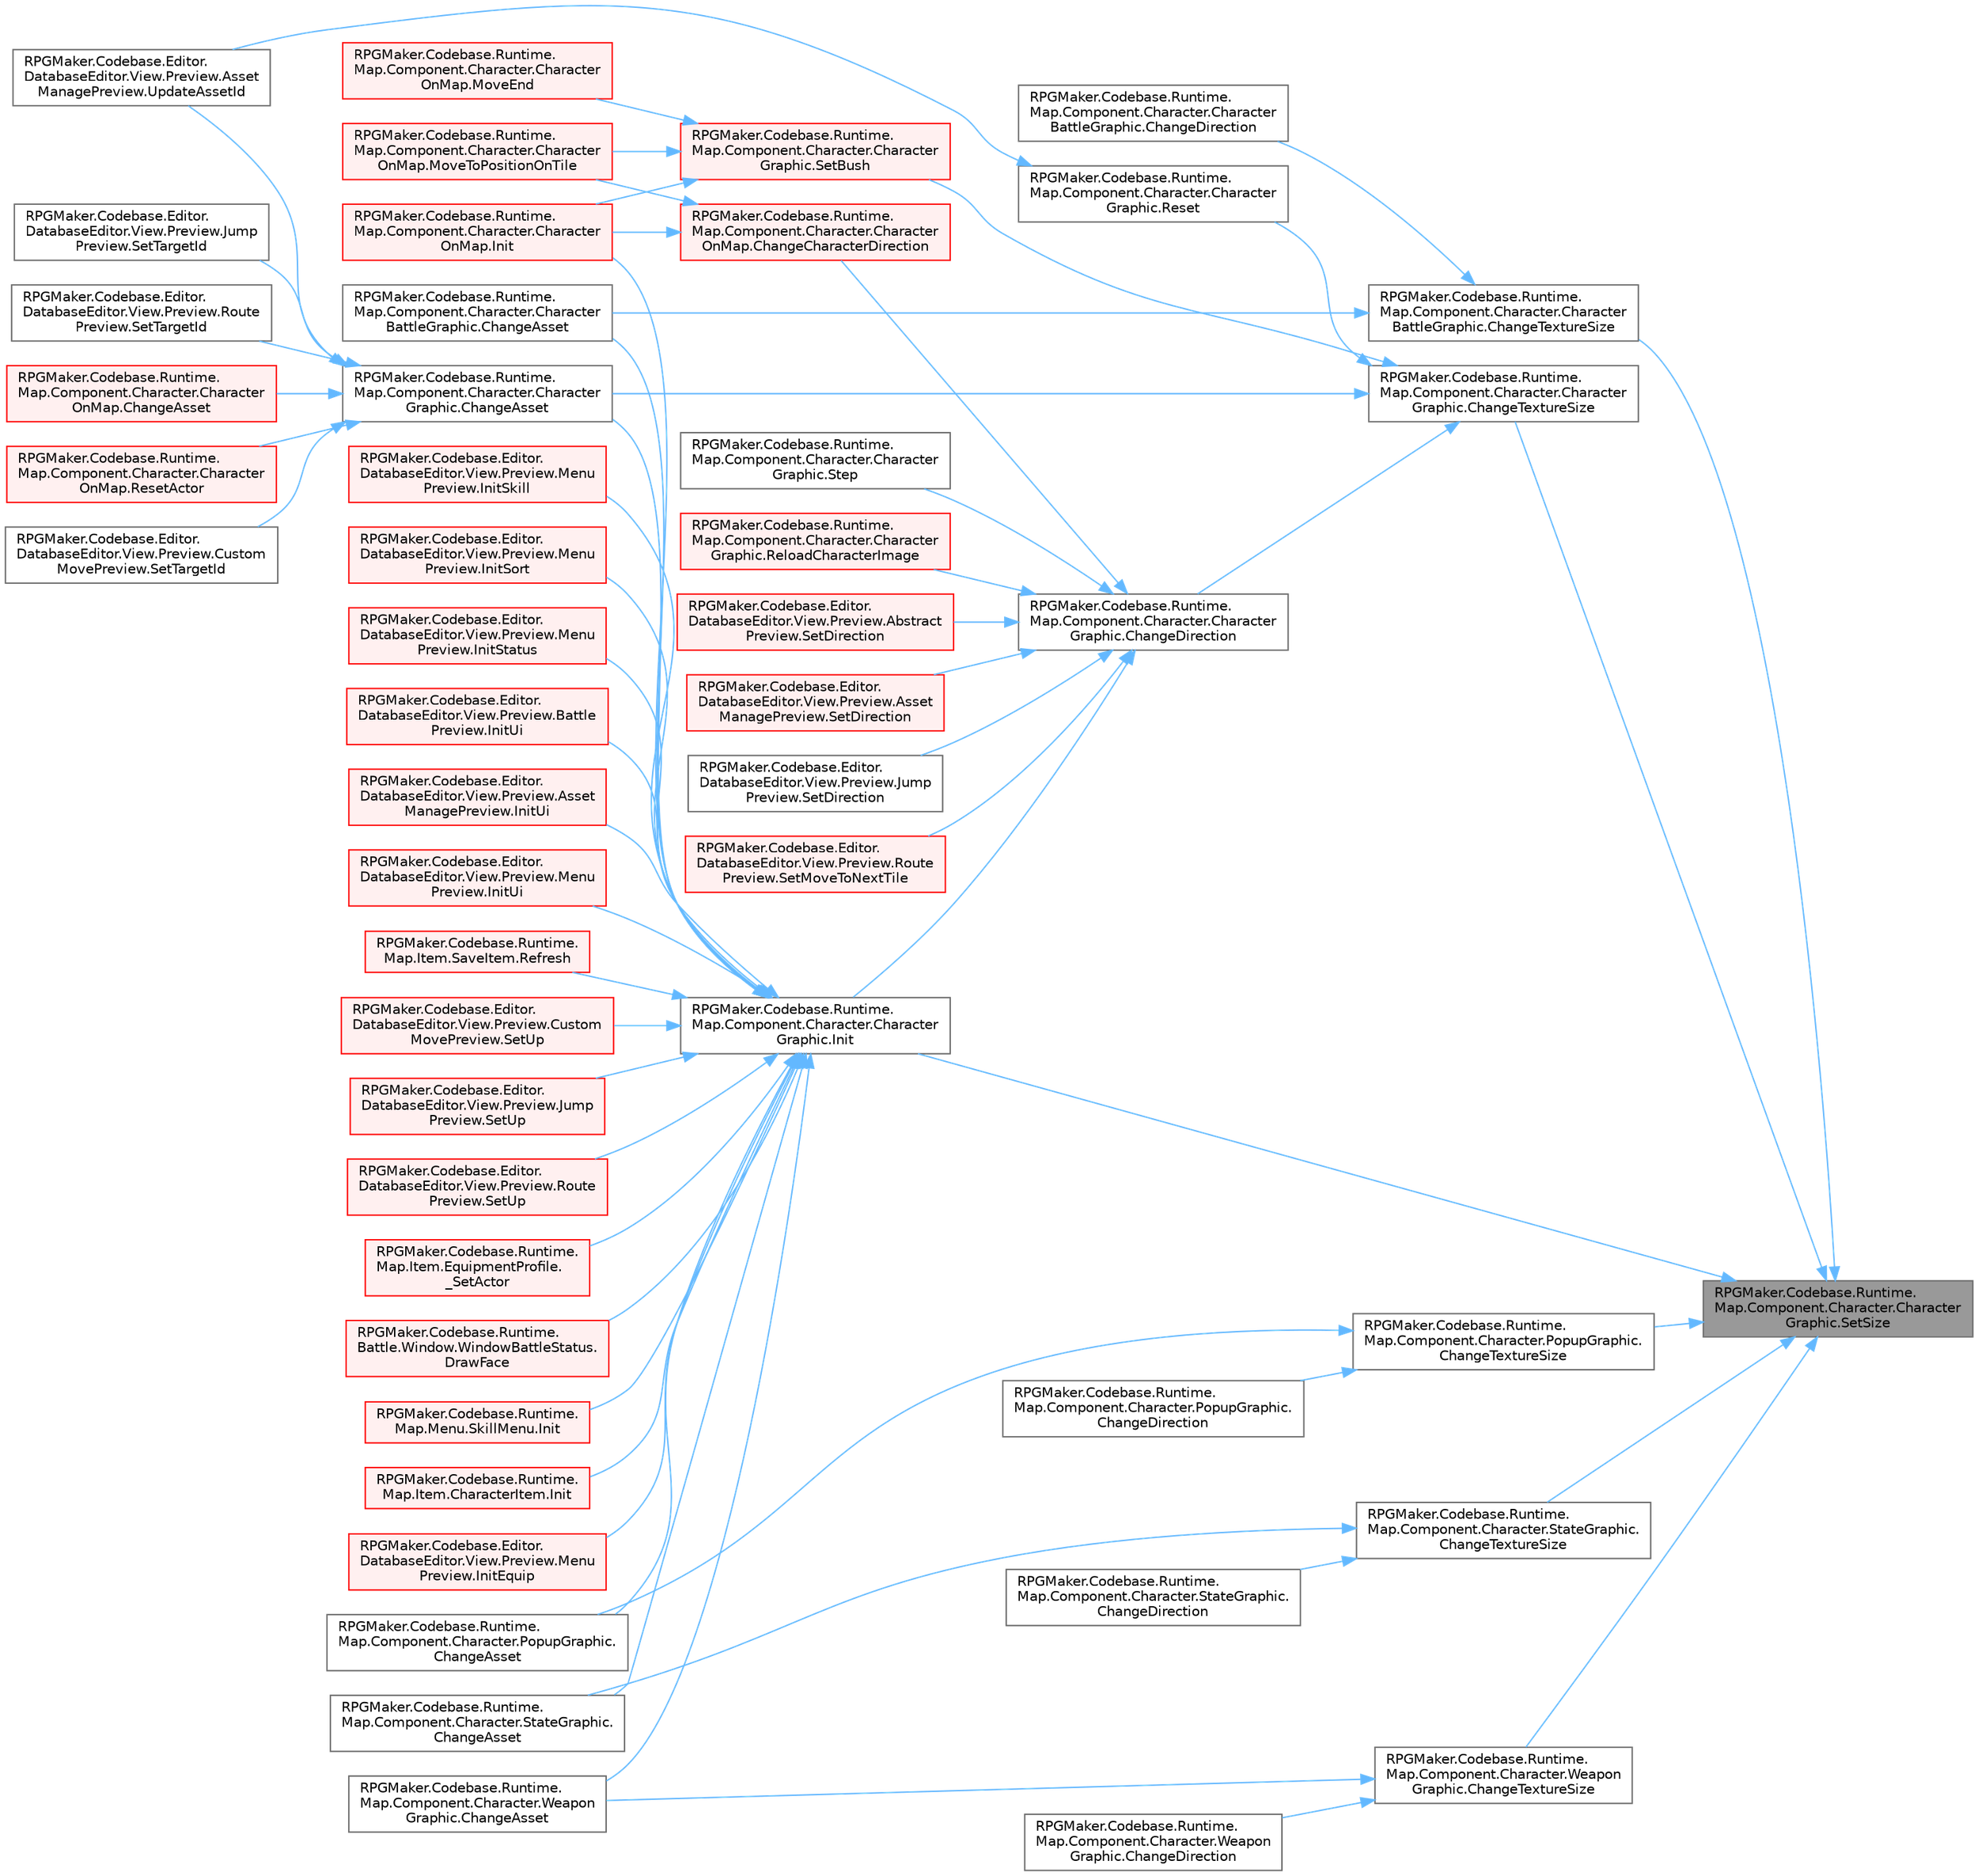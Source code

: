 digraph "RPGMaker.Codebase.Runtime.Map.Component.Character.CharacterGraphic.SetSize"
{
 // LATEX_PDF_SIZE
  bgcolor="transparent";
  edge [fontname=Helvetica,fontsize=10,labelfontname=Helvetica,labelfontsize=10];
  node [fontname=Helvetica,fontsize=10,shape=box,height=0.2,width=0.4];
  rankdir="RL";
  Node1 [id="Node000001",label="RPGMaker.Codebase.Runtime.\lMap.Component.Character.Character\lGraphic.SetSize",height=0.2,width=0.4,color="gray40", fillcolor="grey60", style="filled", fontcolor="black",tooltip="サイズ設定(1.0が100%)"];
  Node1 -> Node2 [id="edge1_Node000001_Node000002",dir="back",color="steelblue1",style="solid",tooltip=" "];
  Node2 [id="Node000002",label="RPGMaker.Codebase.Runtime.\lMap.Component.Character.Character\lBattleGraphic.ChangeTextureSize",height=0.2,width=0.4,color="grey40", fillcolor="white", style="filled",URL="$de/dcd/class_r_p_g_maker_1_1_codebase_1_1_runtime_1_1_map_1_1_component_1_1_character_1_1_character_battle_graphic.html#ac473aa2190fe2e4bcbeaa5f49331d2ad",tooltip=" "];
  Node2 -> Node3 [id="edge2_Node000002_Node000003",dir="back",color="steelblue1",style="solid",tooltip=" "];
  Node3 [id="Node000003",label="RPGMaker.Codebase.Runtime.\lMap.Component.Character.Character\lBattleGraphic.ChangeAsset",height=0.2,width=0.4,color="grey40", fillcolor="white", style="filled",URL="$de/dcd/class_r_p_g_maker_1_1_codebase_1_1_runtime_1_1_map_1_1_component_1_1_character_1_1_character_battle_graphic.html#a346f8f84882c3fd4ca0d00702dc26052",tooltip=" "];
  Node2 -> Node4 [id="edge3_Node000002_Node000004",dir="back",color="steelblue1",style="solid",tooltip=" "];
  Node4 [id="Node000004",label="RPGMaker.Codebase.Runtime.\lMap.Component.Character.Character\lBattleGraphic.ChangeDirection",height=0.2,width=0.4,color="grey40", fillcolor="white", style="filled",URL="$de/dcd/class_r_p_g_maker_1_1_codebase_1_1_runtime_1_1_map_1_1_component_1_1_character_1_1_character_battle_graphic.html#a47c1655c39db1848477ac3dce174353c",tooltip=" "];
  Node1 -> Node5 [id="edge4_Node000001_Node000005",dir="back",color="steelblue1",style="solid",tooltip=" "];
  Node5 [id="Node000005",label="RPGMaker.Codebase.Runtime.\lMap.Component.Character.Character\lGraphic.ChangeTextureSize",height=0.2,width=0.4,color="grey40", fillcolor="white", style="filled",URL="$da/d44/class_r_p_g_maker_1_1_codebase_1_1_runtime_1_1_map_1_1_component_1_1_character_1_1_character_graphic.html#a989e537181ea19d26d9acd928ec8a5bb",tooltip=" "];
  Node5 -> Node6 [id="edge5_Node000005_Node000006",dir="back",color="steelblue1",style="solid",tooltip=" "];
  Node6 [id="Node000006",label="RPGMaker.Codebase.Runtime.\lMap.Component.Character.Character\lGraphic.ChangeAsset",height=0.2,width=0.4,color="grey40", fillcolor="white", style="filled",URL="$da/d44/class_r_p_g_maker_1_1_codebase_1_1_runtime_1_1_map_1_1_component_1_1_character_1_1_character_graphic.html#ad921b54f353042fff144583e441b7b62",tooltip=" "];
  Node6 -> Node7 [id="edge6_Node000006_Node000007",dir="back",color="steelblue1",style="solid",tooltip=" "];
  Node7 [id="Node000007",label="RPGMaker.Codebase.Runtime.\lMap.Component.Character.Character\lOnMap.ChangeAsset",height=0.2,width=0.4,color="red", fillcolor="#FFF0F0", style="filled",URL="$d0/dad/class_r_p_g_maker_1_1_codebase_1_1_runtime_1_1_map_1_1_component_1_1_character_1_1_character_on_map.html#a41928ad79ad9f7867e1a03876e237d1c",tooltip=" "];
  Node6 -> Node16 [id="edge7_Node000006_Node000016",dir="back",color="steelblue1",style="solid",tooltip=" "];
  Node16 [id="Node000016",label="RPGMaker.Codebase.Runtime.\lMap.Component.Character.Character\lOnMap.ResetActor",height=0.2,width=0.4,color="red", fillcolor="#FFF0F0", style="filled",URL="$d0/dad/class_r_p_g_maker_1_1_codebase_1_1_runtime_1_1_map_1_1_component_1_1_character_1_1_character_on_map.html#a760a9cdc476ed0bed3bf3eec89886266",tooltip=" "];
  Node6 -> Node20 [id="edge8_Node000006_Node000020",dir="back",color="steelblue1",style="solid",tooltip=" "];
  Node20 [id="Node000020",label="RPGMaker.Codebase.Editor.\lDatabaseEditor.View.Preview.Custom\lMovePreview.SetTargetId",height=0.2,width=0.4,color="grey40", fillcolor="white", style="filled",URL="$d3/dc0/class_r_p_g_maker_1_1_codebase_1_1_editor_1_1_database_editor_1_1_view_1_1_preview_1_1_custom_move_preview.html#ac7050ee2f7129dc2f0fae8dab68a7be7",tooltip=" "];
  Node6 -> Node21 [id="edge9_Node000006_Node000021",dir="back",color="steelblue1",style="solid",tooltip=" "];
  Node21 [id="Node000021",label="RPGMaker.Codebase.Editor.\lDatabaseEditor.View.Preview.Jump\lPreview.SetTargetId",height=0.2,width=0.4,color="grey40", fillcolor="white", style="filled",URL="$da/d33/class_r_p_g_maker_1_1_codebase_1_1_editor_1_1_database_editor_1_1_view_1_1_preview_1_1_jump_preview.html#aab77f85d6189af00fd836b516f06b81a",tooltip=" "];
  Node6 -> Node22 [id="edge10_Node000006_Node000022",dir="back",color="steelblue1",style="solid",tooltip=" "];
  Node22 [id="Node000022",label="RPGMaker.Codebase.Editor.\lDatabaseEditor.View.Preview.Route\lPreview.SetTargetId",height=0.2,width=0.4,color="grey40", fillcolor="white", style="filled",URL="$d1/d5c/class_r_p_g_maker_1_1_codebase_1_1_editor_1_1_database_editor_1_1_view_1_1_preview_1_1_route_preview.html#a413f7d2204b5752d10502b1d783d2bd4",tooltip=" "];
  Node6 -> Node23 [id="edge11_Node000006_Node000023",dir="back",color="steelblue1",style="solid",tooltip=" "];
  Node23 [id="Node000023",label="RPGMaker.Codebase.Editor.\lDatabaseEditor.View.Preview.Asset\lManagePreview.UpdateAssetId",height=0.2,width=0.4,color="grey40", fillcolor="white", style="filled",URL="$d1/d66/class_r_p_g_maker_1_1_codebase_1_1_editor_1_1_database_editor_1_1_view_1_1_preview_1_1_asset_manage_preview.html#a18b2f9b84bd50c02140dc62de74916a1",tooltip=" "];
  Node5 -> Node24 [id="edge12_Node000005_Node000024",dir="back",color="steelblue1",style="solid",tooltip=" "];
  Node24 [id="Node000024",label="RPGMaker.Codebase.Runtime.\lMap.Component.Character.Character\lGraphic.ChangeDirection",height=0.2,width=0.4,color="grey40", fillcolor="white", style="filled",URL="$da/d44/class_r_p_g_maker_1_1_codebase_1_1_runtime_1_1_map_1_1_component_1_1_character_1_1_character_graphic.html#a8d5ab5c51f8f01da17e02ee445042c14",tooltip=" "];
  Node24 -> Node25 [id="edge13_Node000024_Node000025",dir="back",color="steelblue1",style="solid",tooltip=" "];
  Node25 [id="Node000025",label="RPGMaker.Codebase.Runtime.\lMap.Component.Character.Character\lOnMap.ChangeCharacterDirection",height=0.2,width=0.4,color="red", fillcolor="#FFF0F0", style="filled",URL="$d0/dad/class_r_p_g_maker_1_1_codebase_1_1_runtime_1_1_map_1_1_component_1_1_character_1_1_character_on_map.html#adfcb95a5cb4a72b7940a9260b208703e",tooltip="向きを変える"];
  Node25 -> Node108 [id="edge14_Node000025_Node000108",dir="back",color="steelblue1",style="solid",tooltip=" "];
  Node108 [id="Node000108",label="RPGMaker.Codebase.Runtime.\lMap.Component.Character.Character\lOnMap.Init",height=0.2,width=0.4,color="red", fillcolor="#FFF0F0", style="filled",URL="$d0/dad/class_r_p_g_maker_1_1_codebase_1_1_runtime_1_1_map_1_1_component_1_1_character_1_1_character_on_map.html#a27b8186e3612dc97d5609617b01a3f20",tooltip="初期化"];
  Node25 -> Node112 [id="edge15_Node000025_Node000112",dir="back",color="steelblue1",style="solid",tooltip=" "];
  Node112 [id="Node000112",label="RPGMaker.Codebase.Runtime.\lMap.Component.Character.Character\lOnMap.MoveToPositionOnTile",height=0.2,width=0.4,color="red", fillcolor="#FFF0F0", style="filled",URL="$d0/dad/class_r_p_g_maker_1_1_codebase_1_1_runtime_1_1_map_1_1_component_1_1_character_1_1_character_on_map.html#ad2d967761c9c99d601e1230d00f85606",tooltip="指定したタイルの位置へ移動する"];
  Node24 -> Node120 [id="edge16_Node000024_Node000120",dir="back",color="steelblue1",style="solid",tooltip=" "];
  Node120 [id="Node000120",label="RPGMaker.Codebase.Runtime.\lMap.Component.Character.Character\lGraphic.Init",height=0.2,width=0.4,color="grey40", fillcolor="white", style="filled",URL="$da/d44/class_r_p_g_maker_1_1_codebase_1_1_runtime_1_1_map_1_1_component_1_1_character_1_1_character_graphic.html#a2d910728c7f3bbfc4fc684ed3fd3d2b7",tooltip="初期化"];
  Node120 -> Node121 [id="edge17_Node000120_Node000121",dir="back",color="steelblue1",style="solid",tooltip=" "];
  Node121 [id="Node000121",label="RPGMaker.Codebase.Runtime.\lMap.Item.EquipmentProfile.\l_SetActor",height=0.2,width=0.4,color="red", fillcolor="#FFF0F0", style="filled",URL="$db/d19/class_r_p_g_maker_1_1_codebase_1_1_runtime_1_1_map_1_1_item_1_1_equipment_profile.html#ae5fc2d9f492ea45ceafe144ae3061ce7",tooltip="どのキャラクターを表示させるか"];
  Node120 -> Node3 [id="edge18_Node000120_Node000003",dir="back",color="steelblue1",style="solid",tooltip=" "];
  Node120 -> Node6 [id="edge19_Node000120_Node000006",dir="back",color="steelblue1",style="solid",tooltip=" "];
  Node120 -> Node137 [id="edge20_Node000120_Node000137",dir="back",color="steelblue1",style="solid",tooltip=" "];
  Node137 [id="Node000137",label="RPGMaker.Codebase.Runtime.\lMap.Component.Character.PopupGraphic.\lChangeAsset",height=0.2,width=0.4,color="grey40", fillcolor="white", style="filled",URL="$d8/d3c/class_r_p_g_maker_1_1_codebase_1_1_runtime_1_1_map_1_1_component_1_1_character_1_1_popup_graphic.html#abfdc67b11dc07ca46e6c5fc903251f32",tooltip=" "];
  Node120 -> Node138 [id="edge21_Node000120_Node000138",dir="back",color="steelblue1",style="solid",tooltip=" "];
  Node138 [id="Node000138",label="RPGMaker.Codebase.Runtime.\lMap.Component.Character.StateGraphic.\lChangeAsset",height=0.2,width=0.4,color="grey40", fillcolor="white", style="filled",URL="$da/daa/class_r_p_g_maker_1_1_codebase_1_1_runtime_1_1_map_1_1_component_1_1_character_1_1_state_graphic.html#a138c1f9f069c3ae4ebfa6c82a2584e40",tooltip=" "];
  Node120 -> Node139 [id="edge22_Node000120_Node000139",dir="back",color="steelblue1",style="solid",tooltip=" "];
  Node139 [id="Node000139",label="RPGMaker.Codebase.Runtime.\lMap.Component.Character.Weapon\lGraphic.ChangeAsset",height=0.2,width=0.4,color="grey40", fillcolor="white", style="filled",URL="$d7/d17/class_r_p_g_maker_1_1_codebase_1_1_runtime_1_1_map_1_1_component_1_1_character_1_1_weapon_graphic.html#ac3c9939adbf124ca7317023463061136",tooltip=" "];
  Node120 -> Node140 [id="edge23_Node000120_Node000140",dir="back",color="steelblue1",style="solid",tooltip=" "];
  Node140 [id="Node000140",label="RPGMaker.Codebase.Runtime.\lBattle.Window.WindowBattleStatus.\lDrawFace",height=0.2,width=0.4,color="red", fillcolor="#FFF0F0", style="filled",URL="$d6/daf/class_r_p_g_maker_1_1_codebase_1_1_runtime_1_1_battle_1_1_window_1_1_window_battle_status.html#acfd6eb1b5deddab4f28ec7e3742637d8",tooltip="😁 顔画像表示"];
  Node120 -> Node148 [id="edge24_Node000120_Node000148",dir="back",color="steelblue1",style="solid",tooltip=" "];
  Node148 [id="Node000148",label="RPGMaker.Codebase.Runtime.\lMap.Menu.SkillMenu.Init",height=0.2,width=0.4,color="red", fillcolor="#FFF0F0", style="filled",URL="$db/d40/class_r_p_g_maker_1_1_codebase_1_1_runtime_1_1_map_1_1_menu_1_1_skill_menu.html#a975d3a099f39f2d6dbade2fcf5a23cb1",tooltip="初期化処理"];
  Node120 -> Node153 [id="edge25_Node000120_Node000153",dir="back",color="steelblue1",style="solid",tooltip=" "];
  Node153 [id="Node000153",label="RPGMaker.Codebase.Runtime.\lMap.Item.CharacterItem.Init",height=0.2,width=0.4,color="red", fillcolor="#FFF0F0", style="filled",URL="$df/da0/class_r_p_g_maker_1_1_codebase_1_1_runtime_1_1_map_1_1_item_1_1_character_item.html#a8ee2b6c73f01a221abcbcf74ea1f6c53",tooltip=" "];
  Node120 -> Node108 [id="edge26_Node000120_Node000108",dir="back",color="steelblue1",style="solid",tooltip=" "];
  Node120 -> Node157 [id="edge27_Node000120_Node000157",dir="back",color="steelblue1",style="solid",tooltip=" "];
  Node157 [id="Node000157",label="RPGMaker.Codebase.Editor.\lDatabaseEditor.View.Preview.Menu\lPreview.InitEquip",height=0.2,width=0.4,color="red", fillcolor="#FFF0F0", style="filled",URL="$d8/dc3/class_r_p_g_maker_1_1_codebase_1_1_editor_1_1_database_editor_1_1_view_1_1_preview_1_1_menu_preview.html#ac0c9a18a69ff109972697dea16923a16",tooltip=" "];
  Node120 -> Node185 [id="edge28_Node000120_Node000185",dir="back",color="steelblue1",style="solid",tooltip=" "];
  Node185 [id="Node000185",label="RPGMaker.Codebase.Editor.\lDatabaseEditor.View.Preview.Menu\lPreview.InitSkill",height=0.2,width=0.4,color="red", fillcolor="#FFF0F0", style="filled",URL="$d8/dc3/class_r_p_g_maker_1_1_codebase_1_1_editor_1_1_database_editor_1_1_view_1_1_preview_1_1_menu_preview.html#a645e44a4db2e977a6bf1cd56ae769a27",tooltip=" "];
  Node120 -> Node186 [id="edge29_Node000120_Node000186",dir="back",color="steelblue1",style="solid",tooltip=" "];
  Node186 [id="Node000186",label="RPGMaker.Codebase.Editor.\lDatabaseEditor.View.Preview.Menu\lPreview.InitSort",height=0.2,width=0.4,color="red", fillcolor="#FFF0F0", style="filled",URL="$d8/dc3/class_r_p_g_maker_1_1_codebase_1_1_editor_1_1_database_editor_1_1_view_1_1_preview_1_1_menu_preview.html#a2ab1e323daeef07cff2834db9095a272",tooltip=" "];
  Node120 -> Node187 [id="edge30_Node000120_Node000187",dir="back",color="steelblue1",style="solid",tooltip=" "];
  Node187 [id="Node000187",label="RPGMaker.Codebase.Editor.\lDatabaseEditor.View.Preview.Menu\lPreview.InitStatus",height=0.2,width=0.4,color="red", fillcolor="#FFF0F0", style="filled",URL="$d8/dc3/class_r_p_g_maker_1_1_codebase_1_1_editor_1_1_database_editor_1_1_view_1_1_preview_1_1_menu_preview.html#aed625a749a0dd45a4ecaa0bbc0f71bc5",tooltip=" "];
  Node120 -> Node188 [id="edge31_Node000120_Node000188",dir="back",color="steelblue1",style="solid",tooltip=" "];
  Node188 [id="Node000188",label="RPGMaker.Codebase.Editor.\lDatabaseEditor.View.Preview.Battle\lPreview.InitUi",height=0.2,width=0.4,color="red", fillcolor="#FFF0F0", style="filled",URL="$d5/dc1/class_r_p_g_maker_1_1_codebase_1_1_editor_1_1_database_editor_1_1_view_1_1_preview_1_1_battle_preview.html#acd2576518b7b0468072346799bb1cf3b",tooltip="初期状態のUI設定"];
  Node120 -> Node189 [id="edge32_Node000120_Node000189",dir="back",color="steelblue1",style="solid",tooltip=" "];
  Node189 [id="Node000189",label="RPGMaker.Codebase.Editor.\lDatabaseEditor.View.Preview.Asset\lManagePreview.InitUi",height=0.2,width=0.4,color="red", fillcolor="#FFF0F0", style="filled",URL="$d1/d66/class_r_p_g_maker_1_1_codebase_1_1_editor_1_1_database_editor_1_1_view_1_1_preview_1_1_asset_manage_preview.html#ab7b6acd9b29c95577e181abfa59b7dc1",tooltip="初期状態のUI設定"];
  Node120 -> Node159 [id="edge33_Node000120_Node000159",dir="back",color="steelblue1",style="solid",tooltip=" "];
  Node159 [id="Node000159",label="RPGMaker.Codebase.Editor.\lDatabaseEditor.View.Preview.Menu\lPreview.InitUi",height=0.2,width=0.4,color="red", fillcolor="#FFF0F0", style="filled",URL="$d8/dc3/class_r_p_g_maker_1_1_codebase_1_1_editor_1_1_database_editor_1_1_view_1_1_preview_1_1_menu_preview.html#adb6941b72f1a0d132e0e5f4d5beb1005",tooltip="初期状態のUI設定"];
  Node120 -> Node190 [id="edge34_Node000120_Node000190",dir="back",color="steelblue1",style="solid",tooltip=" "];
  Node190 [id="Node000190",label="RPGMaker.Codebase.Runtime.\lMap.Item.SaveItem.Refresh",height=0.2,width=0.4,color="red", fillcolor="#FFF0F0", style="filled",URL="$d9/dcb/class_r_p_g_maker_1_1_codebase_1_1_runtime_1_1_map_1_1_item_1_1_save_item.html#a2ba070bf3bfaf1ac87ad9d6193ed52e2",tooltip="表示内容の更新"];
  Node120 -> Node198 [id="edge35_Node000120_Node000198",dir="back",color="steelblue1",style="solid",tooltip=" "];
  Node198 [id="Node000198",label="RPGMaker.Codebase.Editor.\lDatabaseEditor.View.Preview.Custom\lMovePreview.SetUp",height=0.2,width=0.4,color="red", fillcolor="#FFF0F0", style="filled",URL="$d3/dc0/class_r_p_g_maker_1_1_codebase_1_1_editor_1_1_database_editor_1_1_view_1_1_preview_1_1_custom_move_preview.html#a56e7fa77d099e2cd7a85ad304d0c7d18",tooltip=" "];
  Node120 -> Node200 [id="edge36_Node000120_Node000200",dir="back",color="steelblue1",style="solid",tooltip=" "];
  Node200 [id="Node000200",label="RPGMaker.Codebase.Editor.\lDatabaseEditor.View.Preview.Jump\lPreview.SetUp",height=0.2,width=0.4,color="red", fillcolor="#FFF0F0", style="filled",URL="$da/d33/class_r_p_g_maker_1_1_codebase_1_1_editor_1_1_database_editor_1_1_view_1_1_preview_1_1_jump_preview.html#aa10a4702dea604f8420173d105332291",tooltip=" "];
  Node120 -> Node202 [id="edge37_Node000120_Node000202",dir="back",color="steelblue1",style="solid",tooltip=" "];
  Node202 [id="Node000202",label="RPGMaker.Codebase.Editor.\lDatabaseEditor.View.Preview.Route\lPreview.SetUp",height=0.2,width=0.4,color="red", fillcolor="#FFF0F0", style="filled",URL="$d1/d5c/class_r_p_g_maker_1_1_codebase_1_1_editor_1_1_database_editor_1_1_view_1_1_preview_1_1_route_preview.html#ab0cc899b46d1083644597a3880d95e86",tooltip=" "];
  Node24 -> Node204 [id="edge38_Node000024_Node000204",dir="back",color="steelblue1",style="solid",tooltip=" "];
  Node204 [id="Node000204",label="RPGMaker.Codebase.Runtime.\lMap.Component.Character.Character\lGraphic.ReloadCharacterImage",height=0.2,width=0.4,color="red", fillcolor="#FFF0F0", style="filled",URL="$da/d44/class_r_p_g_maker_1_1_codebase_1_1_runtime_1_1_map_1_1_component_1_1_character_1_1_character_graphic.html#ab73405af03f2fa7ce9aa93cc8e491394",tooltip="キャラクターの画像を読み込み直す部分 読み込み直すassetsIDが入ります"];
  Node24 -> Node206 [id="edge39_Node000024_Node000206",dir="back",color="steelblue1",style="solid",tooltip=" "];
  Node206 [id="Node000206",label="RPGMaker.Codebase.Editor.\lDatabaseEditor.View.Preview.Abstract\lPreview.SetDirection",height=0.2,width=0.4,color="red", fillcolor="#FFF0F0", style="filled",URL="$d3/dfd/class_r_p_g_maker_1_1_codebase_1_1_editor_1_1_database_editor_1_1_view_1_1_preview_1_1_abstract_preview.html#a1e006ffcccc064281d50b5617f8791f1",tooltip=" "];
  Node24 -> Node211 [id="edge40_Node000024_Node000211",dir="back",color="steelblue1",style="solid",tooltip=" "];
  Node211 [id="Node000211",label="RPGMaker.Codebase.Editor.\lDatabaseEditor.View.Preview.Asset\lManagePreview.SetDirection",height=0.2,width=0.4,color="red", fillcolor="#FFF0F0", style="filled",URL="$d1/d66/class_r_p_g_maker_1_1_codebase_1_1_editor_1_1_database_editor_1_1_view_1_1_preview_1_1_asset_manage_preview.html#ae7680e7982529b66305925d0a91c63fb",tooltip=" "];
  Node24 -> Node213 [id="edge41_Node000024_Node000213",dir="back",color="steelblue1",style="solid",tooltip=" "];
  Node213 [id="Node000213",label="RPGMaker.Codebase.Editor.\lDatabaseEditor.View.Preview.Jump\lPreview.SetDirection",height=0.2,width=0.4,color="grey40", fillcolor="white", style="filled",URL="$da/d33/class_r_p_g_maker_1_1_codebase_1_1_editor_1_1_database_editor_1_1_view_1_1_preview_1_1_jump_preview.html#afa377cfe1a61c12c099d3c5197b8dd6a",tooltip=" "];
  Node24 -> Node214 [id="edge42_Node000024_Node000214",dir="back",color="steelblue1",style="solid",tooltip=" "];
  Node214 [id="Node000214",label="RPGMaker.Codebase.Editor.\lDatabaseEditor.View.Preview.Route\lPreview.SetMoveToNextTile",height=0.2,width=0.4,color="red", fillcolor="#FFF0F0", style="filled",URL="$d1/d5c/class_r_p_g_maker_1_1_codebase_1_1_editor_1_1_database_editor_1_1_view_1_1_preview_1_1_route_preview.html#ae36f4ed8aac559752cdc879c6816ef61",tooltip=" "];
  Node24 -> Node215 [id="edge43_Node000024_Node000215",dir="back",color="steelblue1",style="solid",tooltip=" "];
  Node215 [id="Node000215",label="RPGMaker.Codebase.Runtime.\lMap.Component.Character.Character\lGraphic.Step",height=0.2,width=0.4,color="grey40", fillcolor="white", style="filled",URL="$da/d44/class_r_p_g_maker_1_1_codebase_1_1_runtime_1_1_map_1_1_component_1_1_character_1_1_character_graphic.html#aed948e4c58e7d145edbccd275655151a",tooltip=" "];
  Node5 -> Node216 [id="edge44_Node000005_Node000216",dir="back",color="steelblue1",style="solid",tooltip=" "];
  Node216 [id="Node000216",label="RPGMaker.Codebase.Runtime.\lMap.Component.Character.Character\lGraphic.Reset",height=0.2,width=0.4,color="grey40", fillcolor="white", style="filled",URL="$da/d44/class_r_p_g_maker_1_1_codebase_1_1_runtime_1_1_map_1_1_component_1_1_character_1_1_character_graphic.html#a03f50585807aecb5988be760ced1d441",tooltip=" "];
  Node216 -> Node23 [id="edge45_Node000216_Node000023",dir="back",color="steelblue1",style="solid",tooltip=" "];
  Node5 -> Node217 [id="edge46_Node000005_Node000217",dir="back",color="steelblue1",style="solid",tooltip=" "];
  Node217 [id="Node000217",label="RPGMaker.Codebase.Runtime.\lMap.Component.Character.Character\lGraphic.SetBush",height=0.2,width=0.4,color="red", fillcolor="#FFF0F0", style="filled",URL="$da/d44/class_r_p_g_maker_1_1_codebase_1_1_runtime_1_1_map_1_1_component_1_1_character_1_1_character_graphic.html#aa8adad5cfcba74f1b8ab79cbada2e67e",tooltip=" "];
  Node217 -> Node108 [id="edge47_Node000217_Node000108",dir="back",color="steelblue1",style="solid",tooltip=" "];
  Node217 -> Node218 [id="edge48_Node000217_Node000218",dir="back",color="steelblue1",style="solid",tooltip=" "];
  Node218 [id="Node000218",label="RPGMaker.Codebase.Runtime.\lMap.Component.Character.Character\lOnMap.MoveEnd",height=0.2,width=0.4,color="red", fillcolor="#FFF0F0", style="filled",URL="$d0/dad/class_r_p_g_maker_1_1_codebase_1_1_runtime_1_1_map_1_1_component_1_1_character_1_1_character_on_map.html#afb13e3ca44b253bc0907c697dd2f586e",tooltip=" "];
  Node217 -> Node112 [id="edge49_Node000217_Node000112",dir="back",color="steelblue1",style="solid",tooltip=" "];
  Node1 -> Node224 [id="edge50_Node000001_Node000224",dir="back",color="steelblue1",style="solid",tooltip=" "];
  Node224 [id="Node000224",label="RPGMaker.Codebase.Runtime.\lMap.Component.Character.PopupGraphic.\lChangeTextureSize",height=0.2,width=0.4,color="grey40", fillcolor="white", style="filled",URL="$d8/d3c/class_r_p_g_maker_1_1_codebase_1_1_runtime_1_1_map_1_1_component_1_1_character_1_1_popup_graphic.html#a78d4eeed316a638dba5ea3e81d57d9f5",tooltip=" "];
  Node224 -> Node137 [id="edge51_Node000224_Node000137",dir="back",color="steelblue1",style="solid",tooltip=" "];
  Node224 -> Node225 [id="edge52_Node000224_Node000225",dir="back",color="steelblue1",style="solid",tooltip=" "];
  Node225 [id="Node000225",label="RPGMaker.Codebase.Runtime.\lMap.Component.Character.PopupGraphic.\lChangeDirection",height=0.2,width=0.4,color="grey40", fillcolor="white", style="filled",URL="$d8/d3c/class_r_p_g_maker_1_1_codebase_1_1_runtime_1_1_map_1_1_component_1_1_character_1_1_popup_graphic.html#a3ced6460ca208c1f2841d58f42b5aeaf",tooltip=" "];
  Node1 -> Node226 [id="edge53_Node000001_Node000226",dir="back",color="steelblue1",style="solid",tooltip=" "];
  Node226 [id="Node000226",label="RPGMaker.Codebase.Runtime.\lMap.Component.Character.StateGraphic.\lChangeTextureSize",height=0.2,width=0.4,color="grey40", fillcolor="white", style="filled",URL="$da/daa/class_r_p_g_maker_1_1_codebase_1_1_runtime_1_1_map_1_1_component_1_1_character_1_1_state_graphic.html#a468b0af9e979bd5da6b9c635985ce87c",tooltip=" "];
  Node226 -> Node138 [id="edge54_Node000226_Node000138",dir="back",color="steelblue1",style="solid",tooltip=" "];
  Node226 -> Node227 [id="edge55_Node000226_Node000227",dir="back",color="steelblue1",style="solid",tooltip=" "];
  Node227 [id="Node000227",label="RPGMaker.Codebase.Runtime.\lMap.Component.Character.StateGraphic.\lChangeDirection",height=0.2,width=0.4,color="grey40", fillcolor="white", style="filled",URL="$da/daa/class_r_p_g_maker_1_1_codebase_1_1_runtime_1_1_map_1_1_component_1_1_character_1_1_state_graphic.html#aa6a304ad994eba54eafea59c75f45423",tooltip=" "];
  Node1 -> Node228 [id="edge56_Node000001_Node000228",dir="back",color="steelblue1",style="solid",tooltip=" "];
  Node228 [id="Node000228",label="RPGMaker.Codebase.Runtime.\lMap.Component.Character.Weapon\lGraphic.ChangeTextureSize",height=0.2,width=0.4,color="grey40", fillcolor="white", style="filled",URL="$d7/d17/class_r_p_g_maker_1_1_codebase_1_1_runtime_1_1_map_1_1_component_1_1_character_1_1_weapon_graphic.html#ab990db34c8698777e15b691e5ff89508",tooltip=" "];
  Node228 -> Node139 [id="edge57_Node000228_Node000139",dir="back",color="steelblue1",style="solid",tooltip=" "];
  Node228 -> Node229 [id="edge58_Node000228_Node000229",dir="back",color="steelblue1",style="solid",tooltip=" "];
  Node229 [id="Node000229",label="RPGMaker.Codebase.Runtime.\lMap.Component.Character.Weapon\lGraphic.ChangeDirection",height=0.2,width=0.4,color="grey40", fillcolor="white", style="filled",URL="$d7/d17/class_r_p_g_maker_1_1_codebase_1_1_runtime_1_1_map_1_1_component_1_1_character_1_1_weapon_graphic.html#aa7e2db52f9cbbbf7aea8f47537d60204",tooltip=" "];
  Node1 -> Node120 [id="edge59_Node000001_Node000120",dir="back",color="steelblue1",style="solid",tooltip=" "];
}
